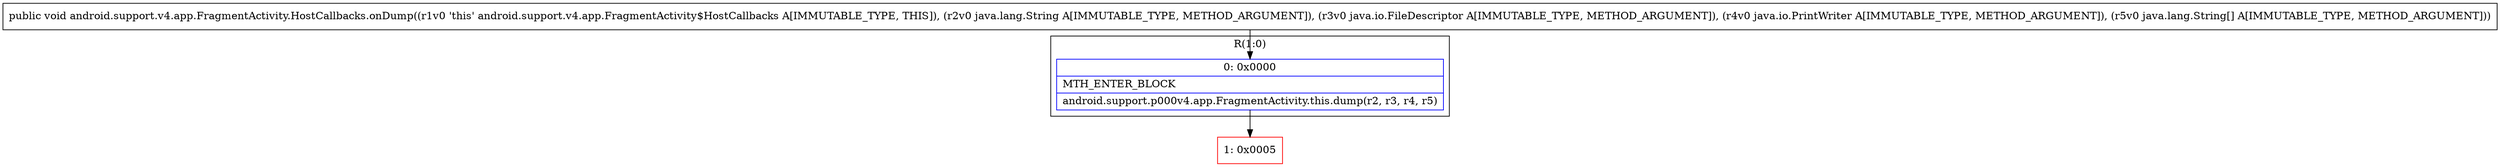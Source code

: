 digraph "CFG forandroid.support.v4.app.FragmentActivity.HostCallbacks.onDump(Ljava\/lang\/String;Ljava\/io\/FileDescriptor;Ljava\/io\/PrintWriter;[Ljava\/lang\/String;)V" {
subgraph cluster_Region_858987271 {
label = "R(1:0)";
node [shape=record,color=blue];
Node_0 [shape=record,label="{0\:\ 0x0000|MTH_ENTER_BLOCK\l|android.support.p000v4.app.FragmentActivity.this.dump(r2, r3, r4, r5)\l}"];
}
Node_1 [shape=record,color=red,label="{1\:\ 0x0005}"];
MethodNode[shape=record,label="{public void android.support.v4.app.FragmentActivity.HostCallbacks.onDump((r1v0 'this' android.support.v4.app.FragmentActivity$HostCallbacks A[IMMUTABLE_TYPE, THIS]), (r2v0 java.lang.String A[IMMUTABLE_TYPE, METHOD_ARGUMENT]), (r3v0 java.io.FileDescriptor A[IMMUTABLE_TYPE, METHOD_ARGUMENT]), (r4v0 java.io.PrintWriter A[IMMUTABLE_TYPE, METHOD_ARGUMENT]), (r5v0 java.lang.String[] A[IMMUTABLE_TYPE, METHOD_ARGUMENT])) }"];
MethodNode -> Node_0;
Node_0 -> Node_1;
}

